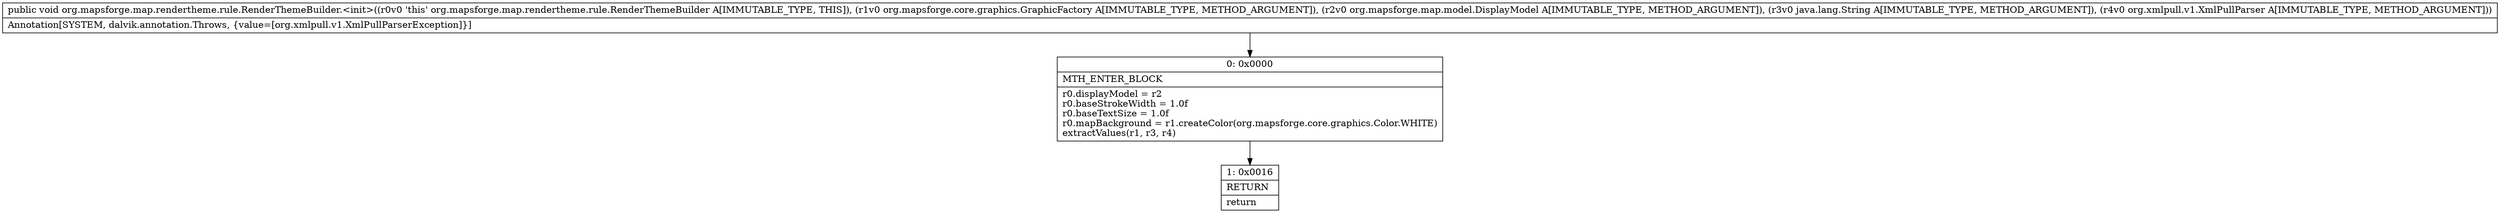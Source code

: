 digraph "CFG fororg.mapsforge.map.rendertheme.rule.RenderThemeBuilder.\<init\>(Lorg\/mapsforge\/core\/graphics\/GraphicFactory;Lorg\/mapsforge\/map\/model\/DisplayModel;Ljava\/lang\/String;Lorg\/xmlpull\/v1\/XmlPullParser;)V" {
Node_0 [shape=record,label="{0\:\ 0x0000|MTH_ENTER_BLOCK\l|r0.displayModel = r2\lr0.baseStrokeWidth = 1.0f\lr0.baseTextSize = 1.0f\lr0.mapBackground = r1.createColor(org.mapsforge.core.graphics.Color.WHITE)\lextractValues(r1, r3, r4)\l}"];
Node_1 [shape=record,label="{1\:\ 0x0016|RETURN\l|return\l}"];
MethodNode[shape=record,label="{public void org.mapsforge.map.rendertheme.rule.RenderThemeBuilder.\<init\>((r0v0 'this' org.mapsforge.map.rendertheme.rule.RenderThemeBuilder A[IMMUTABLE_TYPE, THIS]), (r1v0 org.mapsforge.core.graphics.GraphicFactory A[IMMUTABLE_TYPE, METHOD_ARGUMENT]), (r2v0 org.mapsforge.map.model.DisplayModel A[IMMUTABLE_TYPE, METHOD_ARGUMENT]), (r3v0 java.lang.String A[IMMUTABLE_TYPE, METHOD_ARGUMENT]), (r4v0 org.xmlpull.v1.XmlPullParser A[IMMUTABLE_TYPE, METHOD_ARGUMENT]))  | Annotation[SYSTEM, dalvik.annotation.Throws, \{value=[org.xmlpull.v1.XmlPullParserException]\}]\l}"];
MethodNode -> Node_0;
Node_0 -> Node_1;
}

